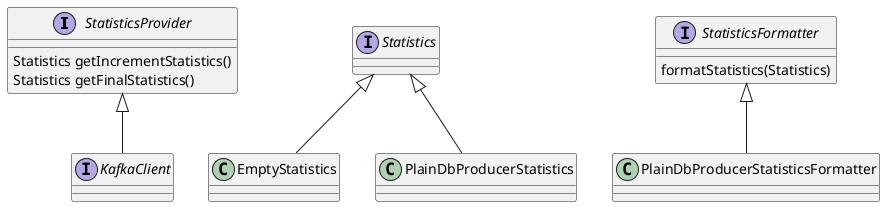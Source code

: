 @startuml

interface StatisticsProvider {
    Statistics getIncrementStatistics()
    Statistics getFinalStatistics()
}
interface Statistics
interface StatisticsFormatter {
    formatStatistics(Statistics)
}
interface KafkaClient

StatisticsProvider <|-- KafkaClient

class EmptyStatistics
Statistics <|-- EmptyStatistics

class PlainDbProducerStatistics
class PlainDbProducerStatisticsFormatter
Statistics <|-- PlainDbProducerStatistics
StatisticsFormatter <|-- PlainDbProducerStatisticsFormatter



@enduml